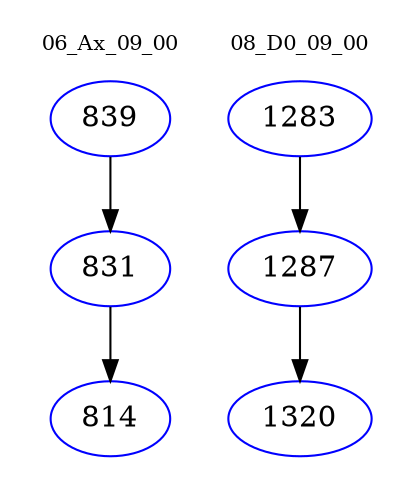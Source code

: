 digraph{
subgraph cluster_0 {
color = white
label = "06_Ax_09_00";
fontsize=10;
T0_839 [label="839", color="blue"]
T0_839 -> T0_831 [color="black"]
T0_831 [label="831", color="blue"]
T0_831 -> T0_814 [color="black"]
T0_814 [label="814", color="blue"]
}
subgraph cluster_1 {
color = white
label = "08_D0_09_00";
fontsize=10;
T1_1283 [label="1283", color="blue"]
T1_1283 -> T1_1287 [color="black"]
T1_1287 [label="1287", color="blue"]
T1_1287 -> T1_1320 [color="black"]
T1_1320 [label="1320", color="blue"]
}
}
